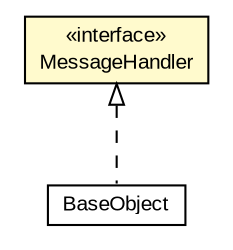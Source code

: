 #!/usr/local/bin/dot
#
# Class diagram 
# Generated by UMLGraph version 5.3 (http://www.umlgraph.org/)
#

digraph G {
	edge [fontname="arial",fontsize=10,labelfontname="arial",labelfontsize=10];
	node [fontname="arial",fontsize=10,shape=plaintext];
	nodesep=0.25;
	ranksep=0.5;
	// context.arch.comm.language.MessageHandler
	c43655 [label=<<table title="context.arch.comm.language.MessageHandler" border="0" cellborder="1" cellspacing="0" cellpadding="2" port="p" bgcolor="lemonChiffon" href="./MessageHandler.html">
		<tr><td><table border="0" cellspacing="0" cellpadding="1">
<tr><td align="center" balign="center"> &#171;interface&#187; </td></tr>
<tr><td align="center" balign="center"> MessageHandler </td></tr>
		</table></td></tr>
		</table>>, fontname="arial", fontcolor="black", fontsize=10.0];
	// context.arch.BaseObject
	c43720 [label=<<table title="context.arch.BaseObject" border="0" cellborder="1" cellspacing="0" cellpadding="2" port="p" href="../../BaseObject.html">
		<tr><td><table border="0" cellspacing="0" cellpadding="1">
<tr><td align="center" balign="center"> BaseObject </td></tr>
		</table></td></tr>
		</table>>, fontname="arial", fontcolor="black", fontsize=10.0];
	//context.arch.BaseObject implements context.arch.comm.language.MessageHandler
	c43655:p -> c43720:p [dir=back,arrowtail=empty,style=dashed];
}

